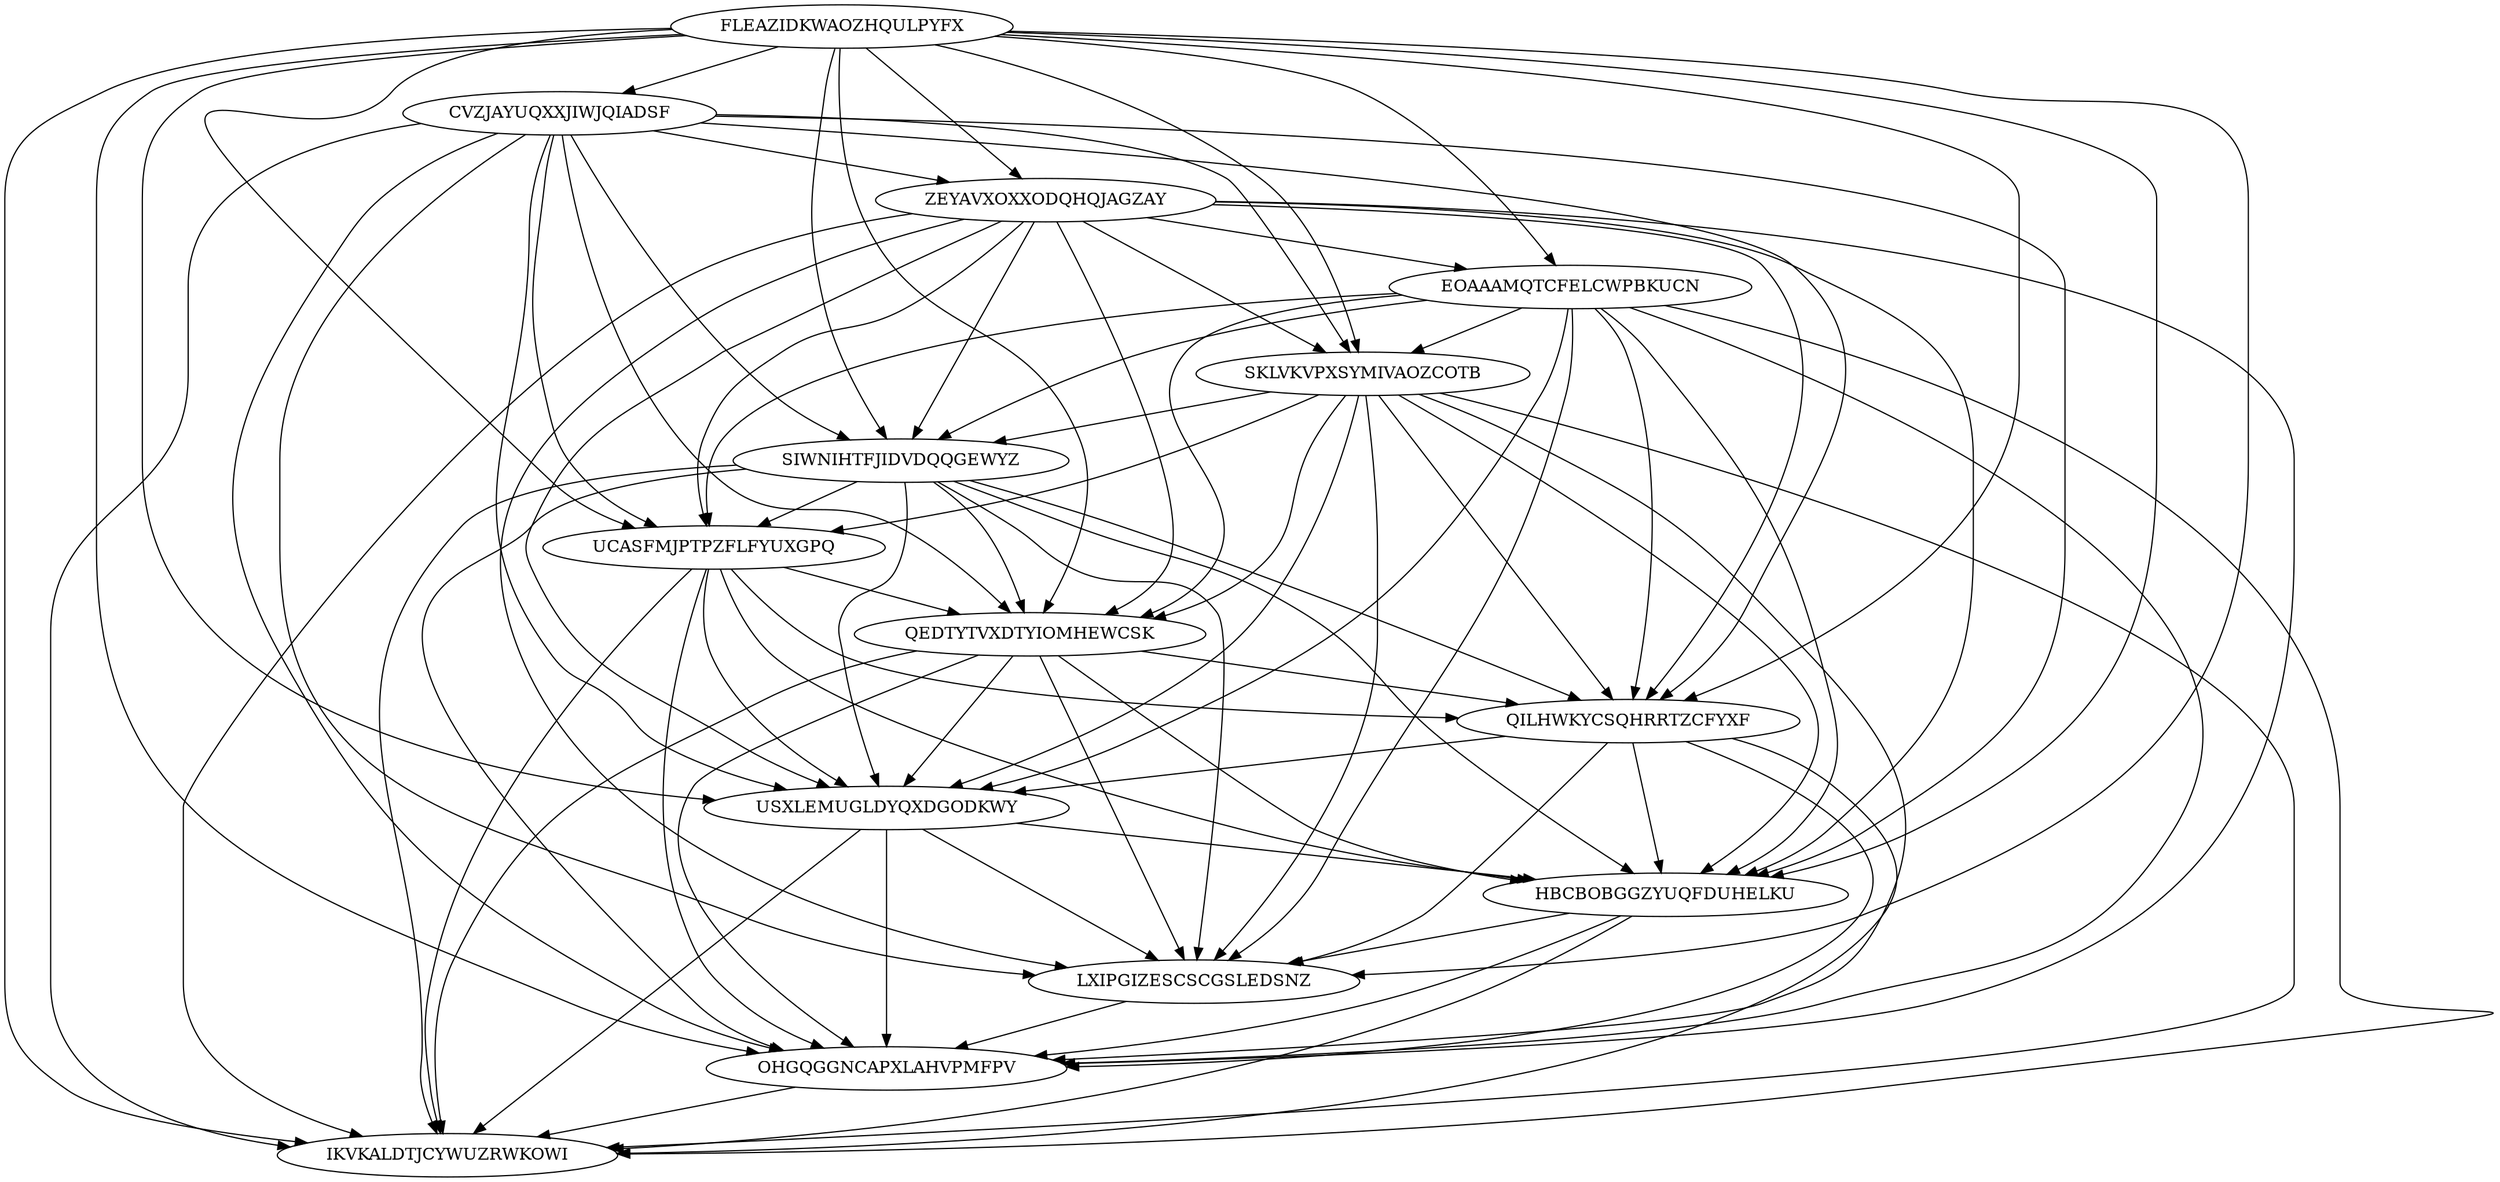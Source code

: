 digraph N14M88 {
	FLEAZIDKWAOZHQULPYFX	[Weight=18];
	CVZJAYUQXXJIWJQIADSF	[Weight=18];
	ZEYAVXOXXODQHQJAGZAY	[Weight=15];
	EOAAAMQTCFELCWPBKUCN	[Weight=13];
	SKLVKVPXSYMIVAOZCOTB	[Weight=17];
	SIWNIHTFJIDVDQQGEWYZ	[Weight=13];
	UCASFMJPTPZFLFYUXGPQ	[Weight=18];
	QEDTYTVXDTYIOMHEWCSK	[Weight=18];
	QILHWKYCSQHRRTZCFYXF	[Weight=20];
	USXLEMUGLDYQXDGODKWY	[Weight=14];
	HBCBOBGGZYUQFDUHELKU	[Weight=20];
	LXIPGIZESCSCGSLEDSNZ	[Weight=12];
	OHGQGGNCAPXLAHVPMFPV	[Weight=12];
	IKVKALDTJCYWUZRWKOWI	[Weight=10];
	OHGQGGNCAPXLAHVPMFPV -> IKVKALDTJCYWUZRWKOWI [Weight=15];
	ZEYAVXOXXODQHQJAGZAY -> UCASFMJPTPZFLFYUXGPQ [Weight=16];
	EOAAAMQTCFELCWPBKUCN -> QILHWKYCSQHRRTZCFYXF [Weight=16];
	SKLVKVPXSYMIVAOZCOTB -> LXIPGIZESCSCGSLEDSNZ [Weight=13];
	EOAAAMQTCFELCWPBKUCN -> USXLEMUGLDYQXDGODKWY [Weight=16];
	FLEAZIDKWAOZHQULPYFX -> HBCBOBGGZYUQFDUHELKU [Weight=12];
	QEDTYTVXDTYIOMHEWCSK -> IKVKALDTJCYWUZRWKOWI [Weight=12];
	SKLVKVPXSYMIVAOZCOTB -> IKVKALDTJCYWUZRWKOWI [Weight=19];
	QEDTYTVXDTYIOMHEWCSK -> USXLEMUGLDYQXDGODKWY [Weight=17];
	FLEAZIDKWAOZHQULPYFX -> QEDTYTVXDTYIOMHEWCSK [Weight=20];
	HBCBOBGGZYUQFDUHELKU -> OHGQGGNCAPXLAHVPMFPV [Weight=16];
	SIWNIHTFJIDVDQQGEWYZ -> QEDTYTVXDTYIOMHEWCSK [Weight=20];
	CVZJAYUQXXJIWJQIADSF -> QEDTYTVXDTYIOMHEWCSK [Weight=16];
	USXLEMUGLDYQXDGODKWY -> IKVKALDTJCYWUZRWKOWI [Weight=19];
	QILHWKYCSQHRRTZCFYXF -> USXLEMUGLDYQXDGODKWY [Weight=15];
	FLEAZIDKWAOZHQULPYFX -> OHGQGGNCAPXLAHVPMFPV [Weight=14];
	FLEAZIDKWAOZHQULPYFX -> CVZJAYUQXXJIWJQIADSF [Weight=19];
	EOAAAMQTCFELCWPBKUCN -> IKVKALDTJCYWUZRWKOWI [Weight=13];
	FLEAZIDKWAOZHQULPYFX -> LXIPGIZESCSCGSLEDSNZ [Weight=11];
	SIWNIHTFJIDVDQQGEWYZ -> OHGQGGNCAPXLAHVPMFPV [Weight=17];
	UCASFMJPTPZFLFYUXGPQ -> QEDTYTVXDTYIOMHEWCSK [Weight=13];
	UCASFMJPTPZFLFYUXGPQ -> HBCBOBGGZYUQFDUHELKU [Weight=15];
	HBCBOBGGZYUQFDUHELKU -> IKVKALDTJCYWUZRWKOWI [Weight=20];
	LXIPGIZESCSCGSLEDSNZ -> OHGQGGNCAPXLAHVPMFPV [Weight=16];
	FLEAZIDKWAOZHQULPYFX -> QILHWKYCSQHRRTZCFYXF [Weight=10];
	SIWNIHTFJIDVDQQGEWYZ -> LXIPGIZESCSCGSLEDSNZ [Weight=10];
	FLEAZIDKWAOZHQULPYFX -> IKVKALDTJCYWUZRWKOWI [Weight=16];
	QEDTYTVXDTYIOMHEWCSK -> QILHWKYCSQHRRTZCFYXF [Weight=16];
	QEDTYTVXDTYIOMHEWCSK -> LXIPGIZESCSCGSLEDSNZ [Weight=13];
	EOAAAMQTCFELCWPBKUCN -> UCASFMJPTPZFLFYUXGPQ [Weight=20];
	QILHWKYCSQHRRTZCFYXF -> IKVKALDTJCYWUZRWKOWI [Weight=17];
	CVZJAYUQXXJIWJQIADSF -> SIWNIHTFJIDVDQQGEWYZ [Weight=11];
	SIWNIHTFJIDVDQQGEWYZ -> QILHWKYCSQHRRTZCFYXF [Weight=16];
	CVZJAYUQXXJIWJQIADSF -> SKLVKVPXSYMIVAOZCOTB [Weight=18];
	EOAAAMQTCFELCWPBKUCN -> LXIPGIZESCSCGSLEDSNZ [Weight=18];
	UCASFMJPTPZFLFYUXGPQ -> QILHWKYCSQHRRTZCFYXF [Weight=17];
	SKLVKVPXSYMIVAOZCOTB -> UCASFMJPTPZFLFYUXGPQ [Weight=13];
	CVZJAYUQXXJIWJQIADSF -> OHGQGGNCAPXLAHVPMFPV [Weight=19];
	UCASFMJPTPZFLFYUXGPQ -> OHGQGGNCAPXLAHVPMFPV [Weight=12];
	FLEAZIDKWAOZHQULPYFX -> ZEYAVXOXXODQHQJAGZAY [Weight=20];
	UCASFMJPTPZFLFYUXGPQ -> USXLEMUGLDYQXDGODKWY [Weight=14];
	FLEAZIDKWAOZHQULPYFX -> SKLVKVPXSYMIVAOZCOTB [Weight=10];
	QILHWKYCSQHRRTZCFYXF -> OHGQGGNCAPXLAHVPMFPV [Weight=12];
	SIWNIHTFJIDVDQQGEWYZ -> USXLEMUGLDYQXDGODKWY [Weight=19];
	SKLVKVPXSYMIVAOZCOTB -> HBCBOBGGZYUQFDUHELKU [Weight=13];
	SKLVKVPXSYMIVAOZCOTB -> SIWNIHTFJIDVDQQGEWYZ [Weight=17];
	EOAAAMQTCFELCWPBKUCN -> SKLVKVPXSYMIVAOZCOTB [Weight=15];
	EOAAAMQTCFELCWPBKUCN -> QEDTYTVXDTYIOMHEWCSK [Weight=20];
	HBCBOBGGZYUQFDUHELKU -> LXIPGIZESCSCGSLEDSNZ [Weight=11];
	ZEYAVXOXXODQHQJAGZAY -> OHGQGGNCAPXLAHVPMFPV [Weight=10];
	ZEYAVXOXXODQHQJAGZAY -> HBCBOBGGZYUQFDUHELKU [Weight=12];
	CVZJAYUQXXJIWJQIADSF -> IKVKALDTJCYWUZRWKOWI [Weight=11];
	SKLVKVPXSYMIVAOZCOTB -> QEDTYTVXDTYIOMHEWCSK [Weight=11];
	ZEYAVXOXXODQHQJAGZAY -> USXLEMUGLDYQXDGODKWY [Weight=11];
	SKLVKVPXSYMIVAOZCOTB -> OHGQGGNCAPXLAHVPMFPV [Weight=12];
	USXLEMUGLDYQXDGODKWY -> HBCBOBGGZYUQFDUHELKU [Weight=15];
	EOAAAMQTCFELCWPBKUCN -> OHGQGGNCAPXLAHVPMFPV [Weight=18];
	SKLVKVPXSYMIVAOZCOTB -> USXLEMUGLDYQXDGODKWY [Weight=16];
	QEDTYTVXDTYIOMHEWCSK -> OHGQGGNCAPXLAHVPMFPV [Weight=20];
	ZEYAVXOXXODQHQJAGZAY -> IKVKALDTJCYWUZRWKOWI [Weight=20];
	CVZJAYUQXXJIWJQIADSF -> USXLEMUGLDYQXDGODKWY [Weight=14];
	FLEAZIDKWAOZHQULPYFX -> USXLEMUGLDYQXDGODKWY [Weight=18];
	QILHWKYCSQHRRTZCFYXF -> LXIPGIZESCSCGSLEDSNZ [Weight=17];
	ZEYAVXOXXODQHQJAGZAY -> SIWNIHTFJIDVDQQGEWYZ [Weight=20];
	CVZJAYUQXXJIWJQIADSF -> UCASFMJPTPZFLFYUXGPQ [Weight=12];
	SIWNIHTFJIDVDQQGEWYZ -> UCASFMJPTPZFLFYUXGPQ [Weight=14];
	ZEYAVXOXXODQHQJAGZAY -> EOAAAMQTCFELCWPBKUCN [Weight=19];
	ZEYAVXOXXODQHQJAGZAY -> LXIPGIZESCSCGSLEDSNZ [Weight=20];
	CVZJAYUQXXJIWJQIADSF -> QILHWKYCSQHRRTZCFYXF [Weight=12];
	USXLEMUGLDYQXDGODKWY -> OHGQGGNCAPXLAHVPMFPV [Weight=15];
	CVZJAYUQXXJIWJQIADSF -> LXIPGIZESCSCGSLEDSNZ [Weight=15];
	UCASFMJPTPZFLFYUXGPQ -> IKVKALDTJCYWUZRWKOWI [Weight=18];
	FLEAZIDKWAOZHQULPYFX -> EOAAAMQTCFELCWPBKUCN [Weight=10];
	ZEYAVXOXXODQHQJAGZAY -> SKLVKVPXSYMIVAOZCOTB [Weight=10];
	SIWNIHTFJIDVDQQGEWYZ -> IKVKALDTJCYWUZRWKOWI [Weight=14];
	ZEYAVXOXXODQHQJAGZAY -> QILHWKYCSQHRRTZCFYXF [Weight=15];
	FLEAZIDKWAOZHQULPYFX -> UCASFMJPTPZFLFYUXGPQ [Weight=14];
	USXLEMUGLDYQXDGODKWY -> LXIPGIZESCSCGSLEDSNZ [Weight=19];
	QEDTYTVXDTYIOMHEWCSK -> HBCBOBGGZYUQFDUHELKU [Weight=11];
	EOAAAMQTCFELCWPBKUCN -> HBCBOBGGZYUQFDUHELKU [Weight=10];
	ZEYAVXOXXODQHQJAGZAY -> QEDTYTVXDTYIOMHEWCSK [Weight=15];
	QILHWKYCSQHRRTZCFYXF -> HBCBOBGGZYUQFDUHELKU [Weight=11];
	CVZJAYUQXXJIWJQIADSF -> ZEYAVXOXXODQHQJAGZAY [Weight=20];
	EOAAAMQTCFELCWPBKUCN -> SIWNIHTFJIDVDQQGEWYZ [Weight=15];
	SIWNIHTFJIDVDQQGEWYZ -> HBCBOBGGZYUQFDUHELKU [Weight=16];
	CVZJAYUQXXJIWJQIADSF -> HBCBOBGGZYUQFDUHELKU [Weight=11];
	SKLVKVPXSYMIVAOZCOTB -> QILHWKYCSQHRRTZCFYXF [Weight=14];
	FLEAZIDKWAOZHQULPYFX -> SIWNIHTFJIDVDQQGEWYZ [Weight=12];
}
